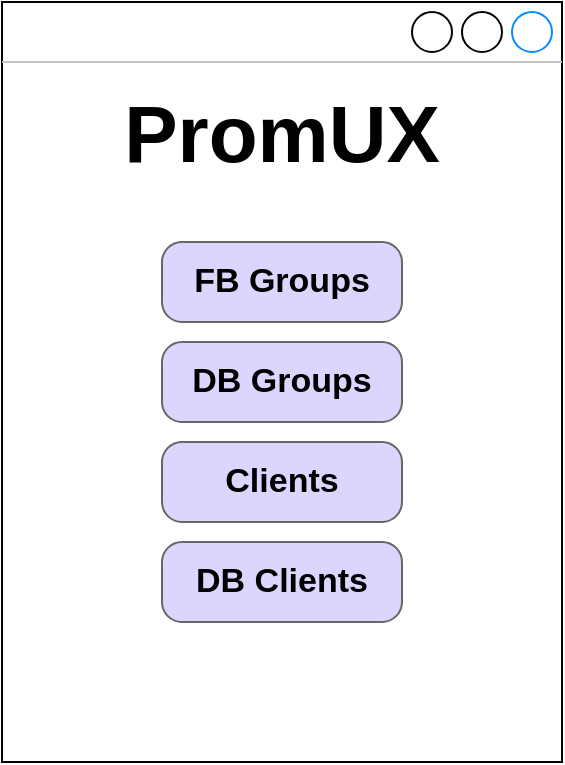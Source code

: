 <mxfile version="22.0.4" type="github">
  <diagram name="Page-1" id="Y6RbI64ERRF0P6UgiLjU">
    <mxGraphModel dx="856" dy="452" grid="1" gridSize="10" guides="1" tooltips="1" connect="1" arrows="1" fold="1" page="1" pageScale="1" pageWidth="850" pageHeight="1100" math="0" shadow="0">
      <root>
        <mxCell id="0" />
        <mxCell id="1" parent="0" />
        <mxCell id="hdkk_413-XKyixWn0Bs0-1" value="" style="strokeWidth=1;shadow=0;dashed=0;align=center;html=1;shape=mxgraph.mockup.containers.window;align=left;verticalAlign=top;spacingLeft=8;strokeColor2=#008cff;strokeColor3=#c4c4c4;fontColor=#666666;mainText=;fontSize=17;labelBackgroundColor=none;whiteSpace=wrap;" vertex="1" parent="1">
          <mxGeometry x="150" y="50" width="280" height="380" as="geometry" />
        </mxCell>
        <mxCell id="hdkk_413-XKyixWn0Bs0-4" value="&lt;h1&gt;&lt;font style=&quot;font-size: 40px;&quot;&gt;PromUX&lt;/font&gt;&lt;/h1&gt;" style="text;html=1;strokeColor=none;fillColor=none;align=center;verticalAlign=middle;whiteSpace=wrap;rounded=0;fontStyle=1" vertex="1" parent="1">
          <mxGeometry x="260" y="100" width="60" height="30" as="geometry" />
        </mxCell>
        <mxCell id="hdkk_413-XKyixWn0Bs0-7" value="&lt;font color=&quot;#000000&quot;&gt;FB Groups&lt;/font&gt;" style="strokeWidth=1;shadow=0;dashed=0;align=center;html=1;shape=mxgraph.mockup.buttons.button;strokeColor=#666666;fontColor=#ffffff;mainText=;buttonStyle=round;fontSize=17;fontStyle=1;fillColor=#DCD6FF;whiteSpace=wrap;" vertex="1" parent="1">
          <mxGeometry x="230" y="170" width="120" height="40" as="geometry" />
        </mxCell>
        <mxCell id="hdkk_413-XKyixWn0Bs0-8" value="&lt;font color=&quot;#000000&quot;&gt;DB Groups&lt;br&gt;&lt;/font&gt;" style="strokeWidth=1;shadow=0;dashed=0;align=center;html=1;shape=mxgraph.mockup.buttons.button;strokeColor=#666666;fontColor=#ffffff;mainText=;buttonStyle=round;fontSize=17;fontStyle=1;fillColor=#DCD6FF;whiteSpace=wrap;" vertex="1" parent="1">
          <mxGeometry x="230" y="220" width="120" height="40" as="geometry" />
        </mxCell>
        <mxCell id="hdkk_413-XKyixWn0Bs0-9" value="&lt;font color=&quot;#000000&quot;&gt;Clients&lt;/font&gt;" style="strokeWidth=1;shadow=0;dashed=0;align=center;html=1;shape=mxgraph.mockup.buttons.button;strokeColor=#666666;fontColor=#ffffff;mainText=;buttonStyle=round;fontSize=17;fontStyle=1;fillColor=#DCD6FF;whiteSpace=wrap;" vertex="1" parent="1">
          <mxGeometry x="230" y="270" width="120" height="40" as="geometry" />
        </mxCell>
        <mxCell id="hdkk_413-XKyixWn0Bs0-10" value="&lt;font color=&quot;#000000&quot;&gt;DB Clients&lt;br&gt;&lt;/font&gt;" style="strokeWidth=1;shadow=0;dashed=0;align=center;html=1;shape=mxgraph.mockup.buttons.button;strokeColor=#666666;fontColor=#ffffff;mainText=;buttonStyle=round;fontSize=17;fontStyle=1;fillColor=#DCD6FF;whiteSpace=wrap;" vertex="1" parent="1">
          <mxGeometry x="230" y="320" width="120" height="40" as="geometry" />
        </mxCell>
      </root>
    </mxGraphModel>
  </diagram>
</mxfile>
